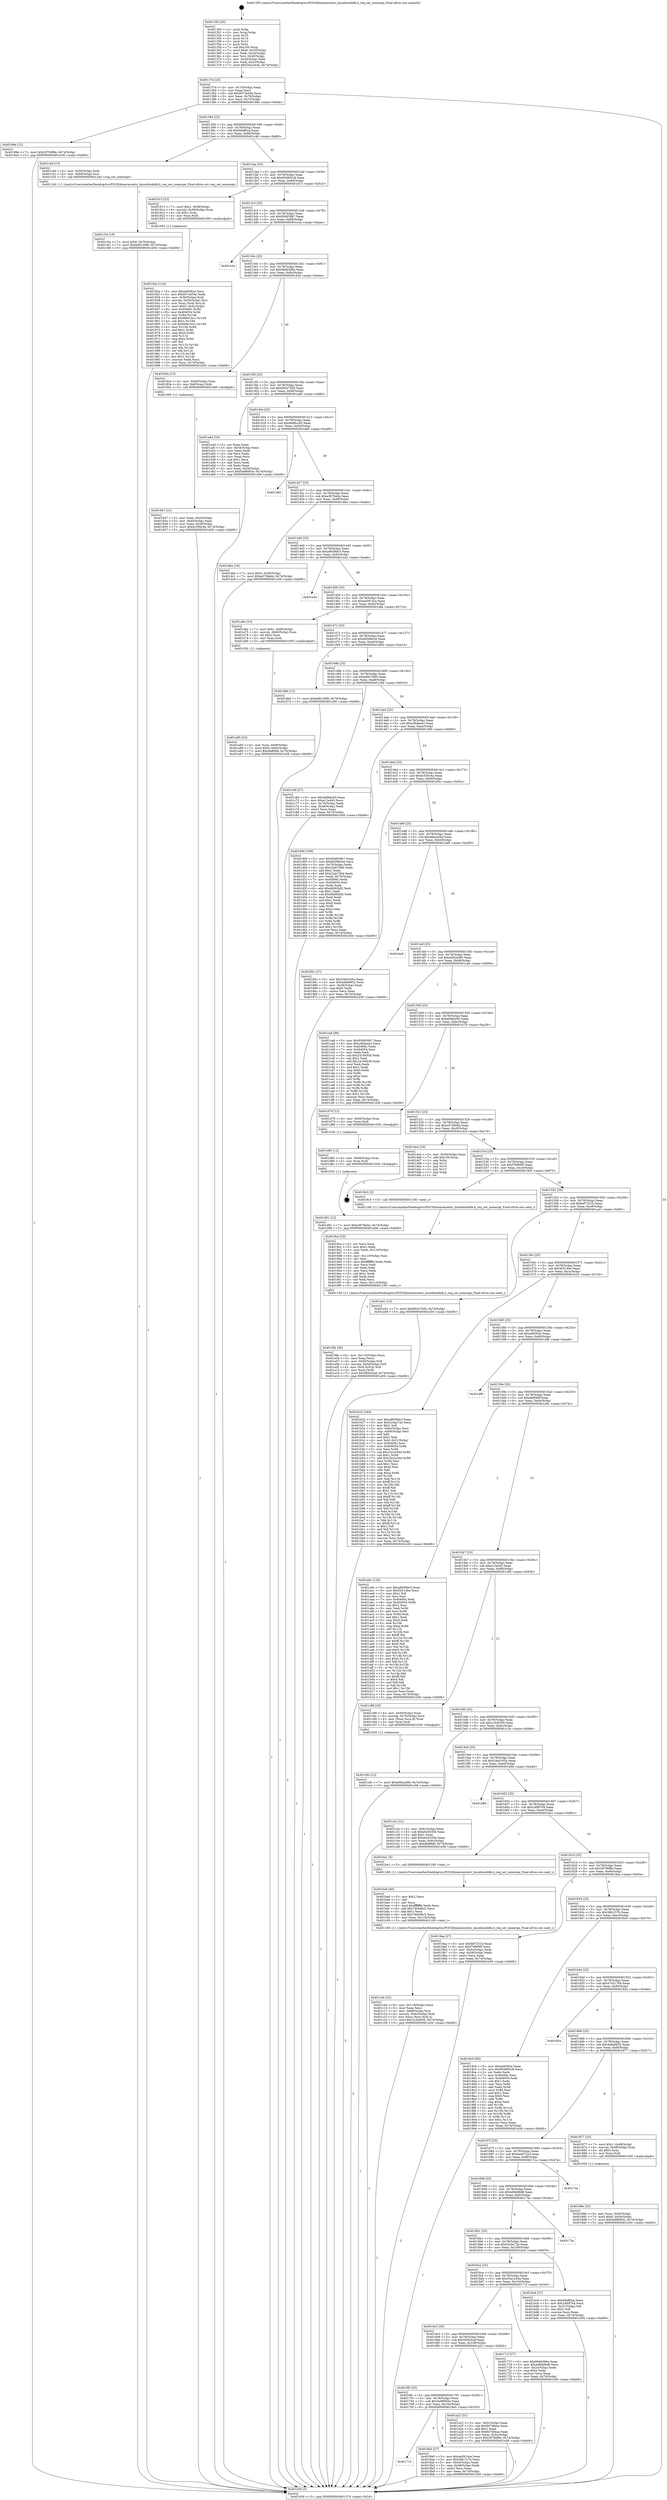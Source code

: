 digraph "0x401350" {
  label = "0x401350 (/mnt/c/Users/mathe/Desktop/tcc/POCII/binaries/extr_linuxblockblk.h_req_set_nomerge_Final-ollvm.out::main(0))"
  labelloc = "t"
  node[shape=record]

  Entry [label="",width=0.3,height=0.3,shape=circle,fillcolor=black,style=filled]
  "0x40137d" [label="{
     0x40137d [23]\l
     | [instrs]\l
     &nbsp;&nbsp;0x40137d \<+3\>: mov -0x74(%rbp),%eax\l
     &nbsp;&nbsp;0x401380 \<+2\>: mov %eax,%ecx\l
     &nbsp;&nbsp;0x401382 \<+6\>: sub $0x937cb5de,%ecx\l
     &nbsp;&nbsp;0x401388 \<+3\>: mov %eax,-0x78(%rbp)\l
     &nbsp;&nbsp;0x40138b \<+3\>: mov %ecx,-0x7c(%rbp)\l
     &nbsp;&nbsp;0x40138e \<+6\>: je 000000000040199e \<main+0x64e\>\l
  }"]
  "0x40199e" [label="{
     0x40199e [12]\l
     | [instrs]\l
     &nbsp;&nbsp;0x40199e \<+7\>: movl $0x29790f8e,-0x74(%rbp)\l
     &nbsp;&nbsp;0x4019a5 \<+5\>: jmp 0000000000401e56 \<main+0xb06\>\l
  }"]
  "0x401394" [label="{
     0x401394 [22]\l
     | [instrs]\l
     &nbsp;&nbsp;0x401394 \<+5\>: jmp 0000000000401399 \<main+0x49\>\l
     &nbsp;&nbsp;0x401399 \<+3\>: mov -0x78(%rbp),%eax\l
     &nbsp;&nbsp;0x40139c \<+5\>: sub $0x94bff3ca,%eax\l
     &nbsp;&nbsp;0x4013a1 \<+3\>: mov %eax,-0x80(%rbp)\l
     &nbsp;&nbsp;0x4013a4 \<+6\>: je 0000000000401c4d \<main+0x8fd\>\l
  }"]
  Exit [label="",width=0.3,height=0.3,shape=circle,fillcolor=black,style=filled,peripheries=2]
  "0x401c4d" [label="{
     0x401c4d [13]\l
     | [instrs]\l
     &nbsp;&nbsp;0x401c4d \<+4\>: mov -0x50(%rbp),%rdi\l
     &nbsp;&nbsp;0x401c51 \<+4\>: mov -0x68(%rbp),%rsi\l
     &nbsp;&nbsp;0x401c55 \<+5\>: call 0000000000401240 \<req_set_nomerge\>\l
     | [calls]\l
     &nbsp;&nbsp;0x401240 \{1\} (/mnt/c/Users/mathe/Desktop/tcc/POCII/binaries/extr_linuxblockblk.h_req_set_nomerge_Final-ollvm.out::req_set_nomerge)\l
  }"]
  "0x4013aa" [label="{
     0x4013aa [25]\l
     | [instrs]\l
     &nbsp;&nbsp;0x4013aa \<+5\>: jmp 00000000004013af \<main+0x5f\>\l
     &nbsp;&nbsp;0x4013af \<+3\>: mov -0x78(%rbp),%eax\l
     &nbsp;&nbsp;0x4013b2 \<+5\>: sub $0x954802c8,%eax\l
     &nbsp;&nbsp;0x4013b7 \<+6\>: mov %eax,-0x84(%rbp)\l
     &nbsp;&nbsp;0x4013bd \<+6\>: je 0000000000401913 \<main+0x5c3\>\l
  }"]
  "0x401d91" [label="{
     0x401d91 [12]\l
     | [instrs]\l
     &nbsp;&nbsp;0x401d91 \<+7\>: movl $0xa3678a0a,-0x74(%rbp)\l
     &nbsp;&nbsp;0x401d98 \<+5\>: jmp 0000000000401e56 \<main+0xb06\>\l
  }"]
  "0x401913" [label="{
     0x401913 [23]\l
     | [instrs]\l
     &nbsp;&nbsp;0x401913 \<+7\>: movl $0x1,-0x58(%rbp)\l
     &nbsp;&nbsp;0x40191a \<+4\>: movslq -0x58(%rbp),%rax\l
     &nbsp;&nbsp;0x40191e \<+4\>: shl $0x2,%rax\l
     &nbsp;&nbsp;0x401922 \<+3\>: mov %rax,%rdi\l
     &nbsp;&nbsp;0x401925 \<+5\>: call 0000000000401050 \<malloc@plt\>\l
     | [calls]\l
     &nbsp;&nbsp;0x401050 \{1\} (unknown)\l
  }"]
  "0x4013c3" [label="{
     0x4013c3 [25]\l
     | [instrs]\l
     &nbsp;&nbsp;0x4013c3 \<+5\>: jmp 00000000004013c8 \<main+0x78\>\l
     &nbsp;&nbsp;0x4013c8 \<+3\>: mov -0x78(%rbp),%eax\l
     &nbsp;&nbsp;0x4013cb \<+5\>: sub $0x95d939b7,%eax\l
     &nbsp;&nbsp;0x4013d0 \<+6\>: mov %eax,-0x88(%rbp)\l
     &nbsp;&nbsp;0x4013d6 \<+6\>: je 0000000000401e3a \<main+0xaea\>\l
  }"]
  "0x401d85" [label="{
     0x401d85 [12]\l
     | [instrs]\l
     &nbsp;&nbsp;0x401d85 \<+4\>: mov -0x68(%rbp),%rax\l
     &nbsp;&nbsp;0x401d89 \<+3\>: mov %rax,%rdi\l
     &nbsp;&nbsp;0x401d8c \<+5\>: call 0000000000401030 \<free@plt\>\l
     | [calls]\l
     &nbsp;&nbsp;0x401030 \{1\} (unknown)\l
  }"]
  "0x401e3a" [label="{
     0x401e3a\l
  }", style=dashed]
  "0x4013dc" [label="{
     0x4013dc [25]\l
     | [instrs]\l
     &nbsp;&nbsp;0x4013dc \<+5\>: jmp 00000000004013e1 \<main+0x91\>\l
     &nbsp;&nbsp;0x4013e1 \<+3\>: mov -0x78(%rbp),%eax\l
     &nbsp;&nbsp;0x4013e4 \<+5\>: sub $0x9846396e,%eax\l
     &nbsp;&nbsp;0x4013e9 \<+6\>: mov %eax,-0x8c(%rbp)\l
     &nbsp;&nbsp;0x4013ef \<+6\>: je 000000000040183a \<main+0x4ea\>\l
  }"]
  "0x401c9c" [label="{
     0x401c9c [12]\l
     | [instrs]\l
     &nbsp;&nbsp;0x401c9c \<+7\>: movl $0xe082a580,-0x74(%rbp)\l
     &nbsp;&nbsp;0x401ca3 \<+5\>: jmp 0000000000401e56 \<main+0xb06\>\l
  }"]
  "0x40183a" [label="{
     0x40183a [13]\l
     | [instrs]\l
     &nbsp;&nbsp;0x40183a \<+4\>: mov -0x40(%rbp),%rax\l
     &nbsp;&nbsp;0x40183e \<+4\>: mov 0x8(%rax),%rdi\l
     &nbsp;&nbsp;0x401842 \<+5\>: call 0000000000401060 \<atoi@plt\>\l
     | [calls]\l
     &nbsp;&nbsp;0x401060 \{1\} (unknown)\l
  }"]
  "0x4013f5" [label="{
     0x4013f5 [25]\l
     | [instrs]\l
     &nbsp;&nbsp;0x4013f5 \<+5\>: jmp 00000000004013fa \<main+0xaa\>\l
     &nbsp;&nbsp;0x4013fa \<+3\>: mov -0x78(%rbp),%eax\l
     &nbsp;&nbsp;0x4013fd \<+5\>: sub $0x992e75d5,%eax\l
     &nbsp;&nbsp;0x401402 \<+6\>: mov %eax,-0x90(%rbp)\l
     &nbsp;&nbsp;0x401408 \<+6\>: je 0000000000401a4d \<main+0x6fd\>\l
  }"]
  "0x401c5a" [label="{
     0x401c5a [19]\l
     | [instrs]\l
     &nbsp;&nbsp;0x401c5a \<+7\>: movl $0x0,-0x70(%rbp)\l
     &nbsp;&nbsp;0x401c61 \<+7\>: movl $0xbd9130f9,-0x74(%rbp)\l
     &nbsp;&nbsp;0x401c68 \<+5\>: jmp 0000000000401e56 \<main+0xb06\>\l
  }"]
  "0x401a4d" [label="{
     0x401a4d [33]\l
     | [instrs]\l
     &nbsp;&nbsp;0x401a4d \<+2\>: xor %eax,%eax\l
     &nbsp;&nbsp;0x401a4f \<+3\>: mov -0x54(%rbp),%ecx\l
     &nbsp;&nbsp;0x401a52 \<+2\>: mov %eax,%edx\l
     &nbsp;&nbsp;0x401a54 \<+2\>: sub %ecx,%edx\l
     &nbsp;&nbsp;0x401a56 \<+2\>: mov %eax,%ecx\l
     &nbsp;&nbsp;0x401a58 \<+3\>: sub $0x1,%ecx\l
     &nbsp;&nbsp;0x401a5b \<+2\>: add %ecx,%edx\l
     &nbsp;&nbsp;0x401a5d \<+2\>: sub %edx,%eax\l
     &nbsp;&nbsp;0x401a5f \<+3\>: mov %eax,-0x54(%rbp)\l
     &nbsp;&nbsp;0x401a62 \<+7\>: movl $0x5a98083e,-0x74(%rbp)\l
     &nbsp;&nbsp;0x401a69 \<+5\>: jmp 0000000000401e56 \<main+0xb06\>\l
  }"]
  "0x40140e" [label="{
     0x40140e [25]\l
     | [instrs]\l
     &nbsp;&nbsp;0x40140e \<+5\>: jmp 0000000000401413 \<main+0xc3\>\l
     &nbsp;&nbsp;0x401413 \<+3\>: mov -0x78(%rbp),%eax\l
     &nbsp;&nbsp;0x401416 \<+5\>: sub $0x9e96ccd3,%eax\l
     &nbsp;&nbsp;0x40141b \<+6\>: mov %eax,-0x94(%rbp)\l
     &nbsp;&nbsp;0x401421 \<+6\>: je 0000000000401de0 \<main+0xa90\>\l
  }"]
  "0x401c0e" [label="{
     0x401c0e [32]\l
     | [instrs]\l
     &nbsp;&nbsp;0x401c0e \<+6\>: mov -0x118(%rbp),%ecx\l
     &nbsp;&nbsp;0x401c14 \<+3\>: imul %eax,%ecx\l
     &nbsp;&nbsp;0x401c17 \<+4\>: mov -0x68(%rbp),%rsi\l
     &nbsp;&nbsp;0x401c1b \<+4\>: movslq -0x6c(%rbp),%rdi\l
     &nbsp;&nbsp;0x401c1f \<+3\>: mov %ecx,(%rsi,%rdi,4)\l
     &nbsp;&nbsp;0x401c22 \<+7\>: movl $0x1c3cb550,-0x74(%rbp)\l
     &nbsp;&nbsp;0x401c29 \<+5\>: jmp 0000000000401e56 \<main+0xb06\>\l
  }"]
  "0x401de0" [label="{
     0x401de0\l
  }", style=dashed]
  "0x401427" [label="{
     0x401427 [25]\l
     | [instrs]\l
     &nbsp;&nbsp;0x401427 \<+5\>: jmp 000000000040142c \<main+0xdc\>\l
     &nbsp;&nbsp;0x40142c \<+3\>: mov -0x78(%rbp),%eax\l
     &nbsp;&nbsp;0x40142f \<+5\>: sub $0xa3678a0a,%eax\l
     &nbsp;&nbsp;0x401434 \<+6\>: mov %eax,-0x98(%rbp)\l
     &nbsp;&nbsp;0x40143a \<+6\>: je 0000000000401dba \<main+0xa6a\>\l
  }"]
  "0x401be6" [label="{
     0x401be6 [40]\l
     | [instrs]\l
     &nbsp;&nbsp;0x401be6 \<+5\>: mov $0x2,%ecx\l
     &nbsp;&nbsp;0x401beb \<+1\>: cltd\l
     &nbsp;&nbsp;0x401bec \<+2\>: idiv %ecx\l
     &nbsp;&nbsp;0x401bee \<+6\>: imul $0xfffffffe,%edx,%ecx\l
     &nbsp;&nbsp;0x401bf4 \<+6\>: add $0x74b046c5,%ecx\l
     &nbsp;&nbsp;0x401bfa \<+3\>: add $0x1,%ecx\l
     &nbsp;&nbsp;0x401bfd \<+6\>: sub $0x74b046c5,%ecx\l
     &nbsp;&nbsp;0x401c03 \<+6\>: mov %ecx,-0x118(%rbp)\l
     &nbsp;&nbsp;0x401c09 \<+5\>: call 0000000000401160 \<next_i\>\l
     | [calls]\l
     &nbsp;&nbsp;0x401160 \{1\} (/mnt/c/Users/mathe/Desktop/tcc/POCII/binaries/extr_linuxblockblk.h_req_set_nomerge_Final-ollvm.out::next_i)\l
  }"]
  "0x401dba" [label="{
     0x401dba [19]\l
     | [instrs]\l
     &nbsp;&nbsp;0x401dba \<+7\>: movl $0x0,-0x30(%rbp)\l
     &nbsp;&nbsp;0x401dc1 \<+7\>: movl $0xed728ebb,-0x74(%rbp)\l
     &nbsp;&nbsp;0x401dc8 \<+5\>: jmp 0000000000401e56 \<main+0xb06\>\l
  }"]
  "0x401440" [label="{
     0x401440 [25]\l
     | [instrs]\l
     &nbsp;&nbsp;0x401440 \<+5\>: jmp 0000000000401445 \<main+0xf5\>\l
     &nbsp;&nbsp;0x401445 \<+3\>: mov -0x78(%rbp),%eax\l
     &nbsp;&nbsp;0x401448 \<+5\>: sub $0xa9838dc3,%eax\l
     &nbsp;&nbsp;0x40144d \<+6\>: mov %eax,-0x9c(%rbp)\l
     &nbsp;&nbsp;0x401453 \<+6\>: je 0000000000401e2e \<main+0xade\>\l
  }"]
  "0x401a85" [label="{
     0x401a85 [23]\l
     | [instrs]\l
     &nbsp;&nbsp;0x401a85 \<+4\>: mov %rax,-0x68(%rbp)\l
     &nbsp;&nbsp;0x401a89 \<+7\>: movl $0x0,-0x6c(%rbp)\l
     &nbsp;&nbsp;0x401a90 \<+7\>: movl $0xdb8f46f,-0x74(%rbp)\l
     &nbsp;&nbsp;0x401a97 \<+5\>: jmp 0000000000401e56 \<main+0xb06\>\l
  }"]
  "0x401e2e" [label="{
     0x401e2e\l
  }", style=dashed]
  "0x401459" [label="{
     0x401459 [25]\l
     | [instrs]\l
     &nbsp;&nbsp;0x401459 \<+5\>: jmp 000000000040145e \<main+0x10e\>\l
     &nbsp;&nbsp;0x40145e \<+3\>: mov -0x78(%rbp),%eax\l
     &nbsp;&nbsp;0x401461 \<+5\>: sub $0xae5914ce,%eax\l
     &nbsp;&nbsp;0x401466 \<+6\>: mov %eax,-0xa0(%rbp)\l
     &nbsp;&nbsp;0x40146c \<+6\>: je 0000000000401a6e \<main+0x71e\>\l
  }"]
  "0x4019fe" [label="{
     0x4019fe [36]\l
     | [instrs]\l
     &nbsp;&nbsp;0x4019fe \<+6\>: mov -0x114(%rbp),%ecx\l
     &nbsp;&nbsp;0x401a04 \<+3\>: imul %eax,%ecx\l
     &nbsp;&nbsp;0x401a07 \<+4\>: mov -0x50(%rbp),%r8\l
     &nbsp;&nbsp;0x401a0b \<+4\>: movslq -0x54(%rbp),%r9\l
     &nbsp;&nbsp;0x401a0f \<+4\>: mov (%r8,%r9,8),%r8\l
     &nbsp;&nbsp;0x401a13 \<+3\>: mov %ecx,(%r8)\l
     &nbsp;&nbsp;0x401a16 \<+7\>: movl $0x595b3caf,-0x74(%rbp)\l
     &nbsp;&nbsp;0x401a1d \<+5\>: jmp 0000000000401e56 \<main+0xb06\>\l
  }"]
  "0x401a6e" [label="{
     0x401a6e [23]\l
     | [instrs]\l
     &nbsp;&nbsp;0x401a6e \<+7\>: movl $0x1,-0x60(%rbp)\l
     &nbsp;&nbsp;0x401a75 \<+4\>: movslq -0x60(%rbp),%rax\l
     &nbsp;&nbsp;0x401a79 \<+4\>: shl $0x2,%rax\l
     &nbsp;&nbsp;0x401a7d \<+3\>: mov %rax,%rdi\l
     &nbsp;&nbsp;0x401a80 \<+5\>: call 0000000000401050 \<malloc@plt\>\l
     | [calls]\l
     &nbsp;&nbsp;0x401050 \{1\} (unknown)\l
  }"]
  "0x401472" [label="{
     0x401472 [25]\l
     | [instrs]\l
     &nbsp;&nbsp;0x401472 \<+5\>: jmp 0000000000401477 \<main+0x127\>\l
     &nbsp;&nbsp;0x401477 \<+3\>: mov -0x78(%rbp),%eax\l
     &nbsp;&nbsp;0x40147a \<+5\>: sub $0xb9396e3d,%eax\l
     &nbsp;&nbsp;0x40147f \<+6\>: mov %eax,-0xa4(%rbp)\l
     &nbsp;&nbsp;0x401485 \<+6\>: je 0000000000401d6d \<main+0xa1d\>\l
  }"]
  "0x4019ca" [label="{
     0x4019ca [52]\l
     | [instrs]\l
     &nbsp;&nbsp;0x4019ca \<+2\>: xor %ecx,%ecx\l
     &nbsp;&nbsp;0x4019cc \<+5\>: mov $0x2,%edx\l
     &nbsp;&nbsp;0x4019d1 \<+6\>: mov %edx,-0x110(%rbp)\l
     &nbsp;&nbsp;0x4019d7 \<+1\>: cltd\l
     &nbsp;&nbsp;0x4019d8 \<+6\>: mov -0x110(%rbp),%esi\l
     &nbsp;&nbsp;0x4019de \<+2\>: idiv %esi\l
     &nbsp;&nbsp;0x4019e0 \<+6\>: imul $0xfffffffe,%edx,%edx\l
     &nbsp;&nbsp;0x4019e6 \<+2\>: mov %ecx,%edi\l
     &nbsp;&nbsp;0x4019e8 \<+2\>: sub %edx,%edi\l
     &nbsp;&nbsp;0x4019ea \<+2\>: mov %ecx,%edx\l
     &nbsp;&nbsp;0x4019ec \<+3\>: sub $0x1,%edx\l
     &nbsp;&nbsp;0x4019ef \<+2\>: add %edx,%edi\l
     &nbsp;&nbsp;0x4019f1 \<+2\>: sub %edi,%ecx\l
     &nbsp;&nbsp;0x4019f3 \<+6\>: mov %ecx,-0x114(%rbp)\l
     &nbsp;&nbsp;0x4019f9 \<+5\>: call 0000000000401160 \<next_i\>\l
     | [calls]\l
     &nbsp;&nbsp;0x401160 \{1\} (/mnt/c/Users/mathe/Desktop/tcc/POCII/binaries/extr_linuxblockblk.h_req_set_nomerge_Final-ollvm.out::next_i)\l
  }"]
  "0x401d6d" [label="{
     0x401d6d [12]\l
     | [instrs]\l
     &nbsp;&nbsp;0x401d6d \<+7\>: movl $0xbd9130f9,-0x74(%rbp)\l
     &nbsp;&nbsp;0x401d74 \<+5\>: jmp 0000000000401e56 \<main+0xb06\>\l
  }"]
  "0x40148b" [label="{
     0x40148b [25]\l
     | [instrs]\l
     &nbsp;&nbsp;0x40148b \<+5\>: jmp 0000000000401490 \<main+0x140\>\l
     &nbsp;&nbsp;0x401490 \<+3\>: mov -0x78(%rbp),%eax\l
     &nbsp;&nbsp;0x401493 \<+5\>: sub $0xbd9130f9,%eax\l
     &nbsp;&nbsp;0x401498 \<+6\>: mov %eax,-0xa8(%rbp)\l
     &nbsp;&nbsp;0x40149e \<+6\>: je 0000000000401c6d \<main+0x91d\>\l
  }"]
  "0x40192a" [label="{
     0x40192a [116]\l
     | [instrs]\l
     &nbsp;&nbsp;0x40192a \<+5\>: mov $0xa49362e,%ecx\l
     &nbsp;&nbsp;0x40192f \<+5\>: mov $0x937cb5de,%edx\l
     &nbsp;&nbsp;0x401934 \<+4\>: mov -0x50(%rbp),%rdi\l
     &nbsp;&nbsp;0x401938 \<+4\>: movslq -0x54(%rbp),%rsi\l
     &nbsp;&nbsp;0x40193c \<+4\>: mov %rax,(%rdi,%rsi,8)\l
     &nbsp;&nbsp;0x401940 \<+7\>: movl $0x0,-0x5c(%rbp)\l
     &nbsp;&nbsp;0x401947 \<+8\>: mov 0x40406c,%r8d\l
     &nbsp;&nbsp;0x40194f \<+8\>: mov 0x404054,%r9d\l
     &nbsp;&nbsp;0x401957 \<+3\>: mov %r8d,%r10d\l
     &nbsp;&nbsp;0x40195a \<+7\>: add $0xf48e1bc1,%r10d\l
     &nbsp;&nbsp;0x401961 \<+4\>: sub $0x1,%r10d\l
     &nbsp;&nbsp;0x401965 \<+7\>: sub $0xf48e1bc1,%r10d\l
     &nbsp;&nbsp;0x40196c \<+4\>: imul %r10d,%r8d\l
     &nbsp;&nbsp;0x401970 \<+4\>: and $0x1,%r8d\l
     &nbsp;&nbsp;0x401974 \<+4\>: cmp $0x0,%r8d\l
     &nbsp;&nbsp;0x401978 \<+4\>: sete %r11b\l
     &nbsp;&nbsp;0x40197c \<+4\>: cmp $0xa,%r9d\l
     &nbsp;&nbsp;0x401980 \<+3\>: setl %bl\l
     &nbsp;&nbsp;0x401983 \<+3\>: mov %r11b,%r14b\l
     &nbsp;&nbsp;0x401986 \<+3\>: and %bl,%r14b\l
     &nbsp;&nbsp;0x401989 \<+3\>: xor %bl,%r11b\l
     &nbsp;&nbsp;0x40198c \<+3\>: or %r11b,%r14b\l
     &nbsp;&nbsp;0x40198f \<+4\>: test $0x1,%r14b\l
     &nbsp;&nbsp;0x401993 \<+3\>: cmovne %edx,%ecx\l
     &nbsp;&nbsp;0x401996 \<+3\>: mov %ecx,-0x74(%rbp)\l
     &nbsp;&nbsp;0x401999 \<+5\>: jmp 0000000000401e56 \<main+0xb06\>\l
  }"]
  "0x401c6d" [label="{
     0x401c6d [27]\l
     | [instrs]\l
     &nbsp;&nbsp;0x401c6d \<+5\>: mov $0xeb9bdc65,%eax\l
     &nbsp;&nbsp;0x401c72 \<+5\>: mov $0xe12e445,%ecx\l
     &nbsp;&nbsp;0x401c77 \<+3\>: mov -0x70(%rbp),%edx\l
     &nbsp;&nbsp;0x401c7a \<+3\>: cmp -0x48(%rbp),%edx\l
     &nbsp;&nbsp;0x401c7d \<+3\>: cmovl %ecx,%eax\l
     &nbsp;&nbsp;0x401c80 \<+3\>: mov %eax,-0x74(%rbp)\l
     &nbsp;&nbsp;0x401c83 \<+5\>: jmp 0000000000401e56 \<main+0xb06\>\l
  }"]
  "0x4014a4" [label="{
     0x4014a4 [25]\l
     | [instrs]\l
     &nbsp;&nbsp;0x4014a4 \<+5\>: jmp 00000000004014a9 \<main+0x159\>\l
     &nbsp;&nbsp;0x4014a9 \<+3\>: mov -0x78(%rbp),%eax\l
     &nbsp;&nbsp;0x4014ac \<+5\>: sub $0xcd6daea3,%eax\l
     &nbsp;&nbsp;0x4014b1 \<+6\>: mov %eax,-0xac(%rbp)\l
     &nbsp;&nbsp;0x4014b7 \<+6\>: je 0000000000401d00 \<main+0x9b0\>\l
  }"]
  "0x401715" [label="{
     0x401715\l
  }", style=dashed]
  "0x401d00" [label="{
     0x401d00 [109]\l
     | [instrs]\l
     &nbsp;&nbsp;0x401d00 \<+5\>: mov $0x95d939b7,%eax\l
     &nbsp;&nbsp;0x401d05 \<+5\>: mov $0xb9396e3d,%ecx\l
     &nbsp;&nbsp;0x401d0a \<+3\>: mov -0x70(%rbp),%edx\l
     &nbsp;&nbsp;0x401d0d \<+6\>: sub $0x22ab75bd,%edx\l
     &nbsp;&nbsp;0x401d13 \<+3\>: add $0x1,%edx\l
     &nbsp;&nbsp;0x401d16 \<+6\>: add $0x22ab75bd,%edx\l
     &nbsp;&nbsp;0x401d1c \<+3\>: mov %edx,-0x70(%rbp)\l
     &nbsp;&nbsp;0x401d1f \<+7\>: mov 0x40406c,%edx\l
     &nbsp;&nbsp;0x401d26 \<+7\>: mov 0x404054,%esi\l
     &nbsp;&nbsp;0x401d2d \<+2\>: mov %edx,%edi\l
     &nbsp;&nbsp;0x401d2f \<+6\>: add $0xddd92bf2,%edi\l
     &nbsp;&nbsp;0x401d35 \<+3\>: sub $0x1,%edi\l
     &nbsp;&nbsp;0x401d38 \<+6\>: sub $0xddd92bf2,%edi\l
     &nbsp;&nbsp;0x401d3e \<+3\>: imul %edi,%edx\l
     &nbsp;&nbsp;0x401d41 \<+3\>: and $0x1,%edx\l
     &nbsp;&nbsp;0x401d44 \<+3\>: cmp $0x0,%edx\l
     &nbsp;&nbsp;0x401d47 \<+4\>: sete %r8b\l
     &nbsp;&nbsp;0x401d4b \<+3\>: cmp $0xa,%esi\l
     &nbsp;&nbsp;0x401d4e \<+4\>: setl %r9b\l
     &nbsp;&nbsp;0x401d52 \<+3\>: mov %r8b,%r10b\l
     &nbsp;&nbsp;0x401d55 \<+3\>: and %r9b,%r10b\l
     &nbsp;&nbsp;0x401d58 \<+3\>: xor %r9b,%r8b\l
     &nbsp;&nbsp;0x401d5b \<+3\>: or %r8b,%r10b\l
     &nbsp;&nbsp;0x401d5e \<+4\>: test $0x1,%r10b\l
     &nbsp;&nbsp;0x401d62 \<+3\>: cmovne %ecx,%eax\l
     &nbsp;&nbsp;0x401d65 \<+3\>: mov %eax,-0x74(%rbp)\l
     &nbsp;&nbsp;0x401d68 \<+5\>: jmp 0000000000401e56 \<main+0xb06\>\l
  }"]
  "0x4014bd" [label="{
     0x4014bd [25]\l
     | [instrs]\l
     &nbsp;&nbsp;0x4014bd \<+5\>: jmp 00000000004014c2 \<main+0x172\>\l
     &nbsp;&nbsp;0x4014c2 \<+3\>: mov -0x78(%rbp),%eax\l
     &nbsp;&nbsp;0x4014c5 \<+5\>: sub $0xdc556c4a,%eax\l
     &nbsp;&nbsp;0x4014ca \<+6\>: mov %eax,-0xb0(%rbp)\l
     &nbsp;&nbsp;0x4014d0 \<+6\>: je 000000000040185c \<main+0x50c\>\l
  }"]
  "0x4018a5" [label="{
     0x4018a5 [27]\l
     | [instrs]\l
     &nbsp;&nbsp;0x4018a5 \<+5\>: mov $0xae5914ce,%eax\l
     &nbsp;&nbsp;0x4018aa \<+5\>: mov $0x38fc157b,%ecx\l
     &nbsp;&nbsp;0x4018af \<+3\>: mov -0x54(%rbp),%edx\l
     &nbsp;&nbsp;0x4018b2 \<+3\>: cmp -0x48(%rbp),%edx\l
     &nbsp;&nbsp;0x4018b5 \<+3\>: cmovl %ecx,%eax\l
     &nbsp;&nbsp;0x4018b8 \<+3\>: mov %eax,-0x74(%rbp)\l
     &nbsp;&nbsp;0x4018bb \<+5\>: jmp 0000000000401e56 \<main+0xb06\>\l
  }"]
  "0x40185c" [label="{
     0x40185c [27]\l
     | [instrs]\l
     &nbsp;&nbsp;0x40185c \<+5\>: mov $0x24e0165a,%eax\l
     &nbsp;&nbsp;0x401861 \<+5\>: mov $0x4a6b6832,%ecx\l
     &nbsp;&nbsp;0x401866 \<+3\>: mov -0x28(%rbp),%edx\l
     &nbsp;&nbsp;0x401869 \<+3\>: cmp $0x0,%edx\l
     &nbsp;&nbsp;0x40186c \<+3\>: cmove %ecx,%eax\l
     &nbsp;&nbsp;0x40186f \<+3\>: mov %eax,-0x74(%rbp)\l
     &nbsp;&nbsp;0x401872 \<+5\>: jmp 0000000000401e56 \<main+0xb06\>\l
  }"]
  "0x4014d6" [label="{
     0x4014d6 [25]\l
     | [instrs]\l
     &nbsp;&nbsp;0x4014d6 \<+5\>: jmp 00000000004014db \<main+0x18b\>\l
     &nbsp;&nbsp;0x4014db \<+3\>: mov -0x78(%rbp),%eax\l
     &nbsp;&nbsp;0x4014de \<+5\>: sub $0xddeca54a,%eax\l
     &nbsp;&nbsp;0x4014e3 \<+6\>: mov %eax,-0xb4(%rbp)\l
     &nbsp;&nbsp;0x4014e9 \<+6\>: je 0000000000401da9 \<main+0xa59\>\l
  }"]
  "0x4016fc" [label="{
     0x4016fc [25]\l
     | [instrs]\l
     &nbsp;&nbsp;0x4016fc \<+5\>: jmp 0000000000401701 \<main+0x3b1\>\l
     &nbsp;&nbsp;0x401701 \<+3\>: mov -0x78(%rbp),%eax\l
     &nbsp;&nbsp;0x401704 \<+5\>: sub $0x5a98083e,%eax\l
     &nbsp;&nbsp;0x401709 \<+6\>: mov %eax,-0x10c(%rbp)\l
     &nbsp;&nbsp;0x40170f \<+6\>: je 00000000004018a5 \<main+0x555\>\l
  }"]
  "0x401da9" [label="{
     0x401da9\l
  }", style=dashed]
  "0x4014ef" [label="{
     0x4014ef [25]\l
     | [instrs]\l
     &nbsp;&nbsp;0x4014ef \<+5\>: jmp 00000000004014f4 \<main+0x1a4\>\l
     &nbsp;&nbsp;0x4014f4 \<+3\>: mov -0x78(%rbp),%eax\l
     &nbsp;&nbsp;0x4014f7 \<+5\>: sub $0xe082a580,%eax\l
     &nbsp;&nbsp;0x4014fc \<+6\>: mov %eax,-0xb8(%rbp)\l
     &nbsp;&nbsp;0x401502 \<+6\>: je 0000000000401ca8 \<main+0x958\>\l
  }"]
  "0x401a22" [label="{
     0x401a22 [31]\l
     | [instrs]\l
     &nbsp;&nbsp;0x401a22 \<+3\>: mov -0x5c(%rbp),%eax\l
     &nbsp;&nbsp;0x401a25 \<+5\>: sub $0x847dfeaa,%eax\l
     &nbsp;&nbsp;0x401a2a \<+3\>: add $0x1,%eax\l
     &nbsp;&nbsp;0x401a2d \<+5\>: add $0x847dfeaa,%eax\l
     &nbsp;&nbsp;0x401a32 \<+3\>: mov %eax,-0x5c(%rbp)\l
     &nbsp;&nbsp;0x401a35 \<+7\>: movl $0x29790f8e,-0x74(%rbp)\l
     &nbsp;&nbsp;0x401a3c \<+5\>: jmp 0000000000401e56 \<main+0xb06\>\l
  }"]
  "0x401ca8" [label="{
     0x401ca8 [88]\l
     | [instrs]\l
     &nbsp;&nbsp;0x401ca8 \<+5\>: mov $0x95d939b7,%eax\l
     &nbsp;&nbsp;0x401cad \<+5\>: mov $0xcd6daea3,%ecx\l
     &nbsp;&nbsp;0x401cb2 \<+7\>: mov 0x40406c,%edx\l
     &nbsp;&nbsp;0x401cb9 \<+7\>: mov 0x404054,%esi\l
     &nbsp;&nbsp;0x401cc0 \<+2\>: mov %edx,%edi\l
     &nbsp;&nbsp;0x401cc2 \<+6\>: sub $0x24184530,%edi\l
     &nbsp;&nbsp;0x401cc8 \<+3\>: sub $0x1,%edi\l
     &nbsp;&nbsp;0x401ccb \<+6\>: add $0x24184530,%edi\l
     &nbsp;&nbsp;0x401cd1 \<+3\>: imul %edi,%edx\l
     &nbsp;&nbsp;0x401cd4 \<+3\>: and $0x1,%edx\l
     &nbsp;&nbsp;0x401cd7 \<+3\>: cmp $0x0,%edx\l
     &nbsp;&nbsp;0x401cda \<+4\>: sete %r8b\l
     &nbsp;&nbsp;0x401cde \<+3\>: cmp $0xa,%esi\l
     &nbsp;&nbsp;0x401ce1 \<+4\>: setl %r9b\l
     &nbsp;&nbsp;0x401ce5 \<+3\>: mov %r8b,%r10b\l
     &nbsp;&nbsp;0x401ce8 \<+3\>: and %r9b,%r10b\l
     &nbsp;&nbsp;0x401ceb \<+3\>: xor %r9b,%r8b\l
     &nbsp;&nbsp;0x401cee \<+3\>: or %r8b,%r10b\l
     &nbsp;&nbsp;0x401cf1 \<+4\>: test $0x1,%r10b\l
     &nbsp;&nbsp;0x401cf5 \<+3\>: cmovne %ecx,%eax\l
     &nbsp;&nbsp;0x401cf8 \<+3\>: mov %eax,-0x74(%rbp)\l
     &nbsp;&nbsp;0x401cfb \<+5\>: jmp 0000000000401e56 \<main+0xb06\>\l
  }"]
  "0x401508" [label="{
     0x401508 [25]\l
     | [instrs]\l
     &nbsp;&nbsp;0x401508 \<+5\>: jmp 000000000040150d \<main+0x1bd\>\l
     &nbsp;&nbsp;0x40150d \<+3\>: mov -0x78(%rbp),%eax\l
     &nbsp;&nbsp;0x401510 \<+5\>: sub $0xeb9bdc65,%eax\l
     &nbsp;&nbsp;0x401515 \<+6\>: mov %eax,-0xbc(%rbp)\l
     &nbsp;&nbsp;0x40151b \<+6\>: je 0000000000401d79 \<main+0xa29\>\l
  }"]
  "0x40188e" [label="{
     0x40188e [23]\l
     | [instrs]\l
     &nbsp;&nbsp;0x40188e \<+4\>: mov %rax,-0x50(%rbp)\l
     &nbsp;&nbsp;0x401892 \<+7\>: movl $0x0,-0x54(%rbp)\l
     &nbsp;&nbsp;0x401899 \<+7\>: movl $0x5a98083e,-0x74(%rbp)\l
     &nbsp;&nbsp;0x4018a0 \<+5\>: jmp 0000000000401e56 \<main+0xb06\>\l
  }"]
  "0x401d79" [label="{
     0x401d79 [12]\l
     | [instrs]\l
     &nbsp;&nbsp;0x401d79 \<+4\>: mov -0x50(%rbp),%rax\l
     &nbsp;&nbsp;0x401d7d \<+3\>: mov %rax,%rdi\l
     &nbsp;&nbsp;0x401d80 \<+5\>: call 0000000000401030 \<free@plt\>\l
     | [calls]\l
     &nbsp;&nbsp;0x401030 \{1\} (unknown)\l
  }"]
  "0x401521" [label="{
     0x401521 [25]\l
     | [instrs]\l
     &nbsp;&nbsp;0x401521 \<+5\>: jmp 0000000000401526 \<main+0x1d6\>\l
     &nbsp;&nbsp;0x401526 \<+3\>: mov -0x78(%rbp),%eax\l
     &nbsp;&nbsp;0x401529 \<+5\>: sub $0xed728ebb,%eax\l
     &nbsp;&nbsp;0x40152e \<+6\>: mov %eax,-0xc0(%rbp)\l
     &nbsp;&nbsp;0x401534 \<+6\>: je 0000000000401dcd \<main+0xa7d\>\l
  }"]
  "0x401847" [label="{
     0x401847 [21]\l
     | [instrs]\l
     &nbsp;&nbsp;0x401847 \<+3\>: mov %eax,-0x44(%rbp)\l
     &nbsp;&nbsp;0x40184a \<+3\>: mov -0x44(%rbp),%eax\l
     &nbsp;&nbsp;0x40184d \<+3\>: mov %eax,-0x28(%rbp)\l
     &nbsp;&nbsp;0x401850 \<+7\>: movl $0xdc556c4a,-0x74(%rbp)\l
     &nbsp;&nbsp;0x401857 \<+5\>: jmp 0000000000401e56 \<main+0xb06\>\l
  }"]
  "0x401dcd" [label="{
     0x401dcd [19]\l
     | [instrs]\l
     &nbsp;&nbsp;0x401dcd \<+3\>: mov -0x30(%rbp),%eax\l
     &nbsp;&nbsp;0x401dd0 \<+7\>: add $0x100,%rsp\l
     &nbsp;&nbsp;0x401dd7 \<+1\>: pop %rbx\l
     &nbsp;&nbsp;0x401dd8 \<+2\>: pop %r12\l
     &nbsp;&nbsp;0x401dda \<+2\>: pop %r14\l
     &nbsp;&nbsp;0x401ddc \<+2\>: pop %r15\l
     &nbsp;&nbsp;0x401dde \<+1\>: pop %rbp\l
     &nbsp;&nbsp;0x401ddf \<+1\>: ret\l
  }"]
  "0x40153a" [label="{
     0x40153a [25]\l
     | [instrs]\l
     &nbsp;&nbsp;0x40153a \<+5\>: jmp 000000000040153f \<main+0x1ef\>\l
     &nbsp;&nbsp;0x40153f \<+3\>: mov -0x78(%rbp),%eax\l
     &nbsp;&nbsp;0x401542 \<+5\>: sub $0xf76f90f0,%eax\l
     &nbsp;&nbsp;0x401547 \<+6\>: mov %eax,-0xc4(%rbp)\l
     &nbsp;&nbsp;0x40154d \<+6\>: je 00000000004019c5 \<main+0x675\>\l
  }"]
  "0x401350" [label="{
     0x401350 [45]\l
     | [instrs]\l
     &nbsp;&nbsp;0x401350 \<+1\>: push %rbp\l
     &nbsp;&nbsp;0x401351 \<+3\>: mov %rsp,%rbp\l
     &nbsp;&nbsp;0x401354 \<+2\>: push %r15\l
     &nbsp;&nbsp;0x401356 \<+2\>: push %r14\l
     &nbsp;&nbsp;0x401358 \<+2\>: push %r12\l
     &nbsp;&nbsp;0x40135a \<+1\>: push %rbx\l
     &nbsp;&nbsp;0x40135b \<+7\>: sub $0x100,%rsp\l
     &nbsp;&nbsp;0x401362 \<+7\>: movl $0x0,-0x30(%rbp)\l
     &nbsp;&nbsp;0x401369 \<+3\>: mov %edi,-0x34(%rbp)\l
     &nbsp;&nbsp;0x40136c \<+4\>: mov %rsi,-0x40(%rbp)\l
     &nbsp;&nbsp;0x401370 \<+3\>: mov -0x34(%rbp),%edi\l
     &nbsp;&nbsp;0x401373 \<+3\>: mov %edi,-0x2c(%rbp)\l
     &nbsp;&nbsp;0x401376 \<+7\>: movl $0x55a1e44a,-0x74(%rbp)\l
  }"]
  "0x4019c5" [label="{
     0x4019c5 [5]\l
     | [instrs]\l
     &nbsp;&nbsp;0x4019c5 \<+5\>: call 0000000000401160 \<next_i\>\l
     | [calls]\l
     &nbsp;&nbsp;0x401160 \{1\} (/mnt/c/Users/mathe/Desktop/tcc/POCII/binaries/extr_linuxblockblk.h_req_set_nomerge_Final-ollvm.out::next_i)\l
  }"]
  "0x401553" [label="{
     0x401553 [25]\l
     | [instrs]\l
     &nbsp;&nbsp;0x401553 \<+5\>: jmp 0000000000401558 \<main+0x208\>\l
     &nbsp;&nbsp;0x401558 \<+3\>: mov -0x78(%rbp),%eax\l
     &nbsp;&nbsp;0x40155b \<+5\>: sub $0xfef7251b,%eax\l
     &nbsp;&nbsp;0x401560 \<+6\>: mov %eax,-0xc8(%rbp)\l
     &nbsp;&nbsp;0x401566 \<+6\>: je 0000000000401a41 \<main+0x6f1\>\l
  }"]
  "0x401e56" [label="{
     0x401e56 [5]\l
     | [instrs]\l
     &nbsp;&nbsp;0x401e56 \<+5\>: jmp 000000000040137d \<main+0x2d\>\l
  }"]
  "0x401a41" [label="{
     0x401a41 [12]\l
     | [instrs]\l
     &nbsp;&nbsp;0x401a41 \<+7\>: movl $0x992e75d5,-0x74(%rbp)\l
     &nbsp;&nbsp;0x401a48 \<+5\>: jmp 0000000000401e56 \<main+0xb06\>\l
  }"]
  "0x40156c" [label="{
     0x40156c [25]\l
     | [instrs]\l
     &nbsp;&nbsp;0x40156c \<+5\>: jmp 0000000000401571 \<main+0x221\>\l
     &nbsp;&nbsp;0x401571 \<+3\>: mov -0x78(%rbp),%eax\l
     &nbsp;&nbsp;0x401574 \<+5\>: sub $0x3b514be,%eax\l
     &nbsp;&nbsp;0x401579 \<+6\>: mov %eax,-0xcc(%rbp)\l
     &nbsp;&nbsp;0x40157f \<+6\>: je 0000000000401b22 \<main+0x7d2\>\l
  }"]
  "0x4016e3" [label="{
     0x4016e3 [25]\l
     | [instrs]\l
     &nbsp;&nbsp;0x4016e3 \<+5\>: jmp 00000000004016e8 \<main+0x398\>\l
     &nbsp;&nbsp;0x4016e8 \<+3\>: mov -0x78(%rbp),%eax\l
     &nbsp;&nbsp;0x4016eb \<+5\>: sub $0x595b3caf,%eax\l
     &nbsp;&nbsp;0x4016f0 \<+6\>: mov %eax,-0x108(%rbp)\l
     &nbsp;&nbsp;0x4016f6 \<+6\>: je 0000000000401a22 \<main+0x6d2\>\l
  }"]
  "0x401b22" [label="{
     0x401b22 [164]\l
     | [instrs]\l
     &nbsp;&nbsp;0x401b22 \<+5\>: mov $0xa9838dc3,%eax\l
     &nbsp;&nbsp;0x401b27 \<+5\>: mov $0x52cba72e,%ecx\l
     &nbsp;&nbsp;0x401b2c \<+2\>: mov $0x1,%dl\l
     &nbsp;&nbsp;0x401b2e \<+3\>: mov -0x6c(%rbp),%esi\l
     &nbsp;&nbsp;0x401b31 \<+3\>: cmp -0x60(%rbp),%esi\l
     &nbsp;&nbsp;0x401b34 \<+4\>: setl %dil\l
     &nbsp;&nbsp;0x401b38 \<+4\>: and $0x1,%dil\l
     &nbsp;&nbsp;0x401b3c \<+4\>: mov %dil,-0x21(%rbp)\l
     &nbsp;&nbsp;0x401b40 \<+7\>: mov 0x40406c,%esi\l
     &nbsp;&nbsp;0x401b47 \<+8\>: mov 0x404054,%r8d\l
     &nbsp;&nbsp;0x401b4f \<+3\>: mov %esi,%r9d\l
     &nbsp;&nbsp;0x401b52 \<+7\>: sub $0x1bc2e54d,%r9d\l
     &nbsp;&nbsp;0x401b59 \<+4\>: sub $0x1,%r9d\l
     &nbsp;&nbsp;0x401b5d \<+7\>: add $0x1bc2e54d,%r9d\l
     &nbsp;&nbsp;0x401b64 \<+4\>: imul %r9d,%esi\l
     &nbsp;&nbsp;0x401b68 \<+3\>: and $0x1,%esi\l
     &nbsp;&nbsp;0x401b6b \<+3\>: cmp $0x0,%esi\l
     &nbsp;&nbsp;0x401b6e \<+4\>: sete %dil\l
     &nbsp;&nbsp;0x401b72 \<+4\>: cmp $0xa,%r8d\l
     &nbsp;&nbsp;0x401b76 \<+4\>: setl %r10b\l
     &nbsp;&nbsp;0x401b7a \<+3\>: mov %dil,%r11b\l
     &nbsp;&nbsp;0x401b7d \<+4\>: xor $0xff,%r11b\l
     &nbsp;&nbsp;0x401b81 \<+3\>: mov %r10b,%bl\l
     &nbsp;&nbsp;0x401b84 \<+3\>: xor $0xff,%bl\l
     &nbsp;&nbsp;0x401b87 \<+3\>: xor $0x1,%dl\l
     &nbsp;&nbsp;0x401b8a \<+3\>: mov %r11b,%r14b\l
     &nbsp;&nbsp;0x401b8d \<+4\>: and $0xff,%r14b\l
     &nbsp;&nbsp;0x401b91 \<+3\>: and %dl,%dil\l
     &nbsp;&nbsp;0x401b94 \<+3\>: mov %bl,%r15b\l
     &nbsp;&nbsp;0x401b97 \<+4\>: and $0xff,%r15b\l
     &nbsp;&nbsp;0x401b9b \<+3\>: and %dl,%r10b\l
     &nbsp;&nbsp;0x401b9e \<+3\>: or %dil,%r14b\l
     &nbsp;&nbsp;0x401ba1 \<+3\>: or %r10b,%r15b\l
     &nbsp;&nbsp;0x401ba4 \<+3\>: xor %r15b,%r14b\l
     &nbsp;&nbsp;0x401ba7 \<+3\>: or %bl,%r11b\l
     &nbsp;&nbsp;0x401baa \<+4\>: xor $0xff,%r11b\l
     &nbsp;&nbsp;0x401bae \<+3\>: or $0x1,%dl\l
     &nbsp;&nbsp;0x401bb1 \<+3\>: and %dl,%r11b\l
     &nbsp;&nbsp;0x401bb4 \<+3\>: or %r11b,%r14b\l
     &nbsp;&nbsp;0x401bb7 \<+4\>: test $0x1,%r14b\l
     &nbsp;&nbsp;0x401bbb \<+3\>: cmovne %ecx,%eax\l
     &nbsp;&nbsp;0x401bbe \<+3\>: mov %eax,-0x74(%rbp)\l
     &nbsp;&nbsp;0x401bc1 \<+5\>: jmp 0000000000401e56 \<main+0xb06\>\l
  }"]
  "0x401585" [label="{
     0x401585 [25]\l
     | [instrs]\l
     &nbsp;&nbsp;0x401585 \<+5\>: jmp 000000000040158a \<main+0x23a\>\l
     &nbsp;&nbsp;0x40158a \<+3\>: mov -0x78(%rbp),%eax\l
     &nbsp;&nbsp;0x40158d \<+5\>: sub $0xa49362e,%eax\l
     &nbsp;&nbsp;0x401592 \<+6\>: mov %eax,-0xd0(%rbp)\l
     &nbsp;&nbsp;0x401598 \<+6\>: je 0000000000401df8 \<main+0xaa8\>\l
  }"]
  "0x40171f" [label="{
     0x40171f [27]\l
     | [instrs]\l
     &nbsp;&nbsp;0x40171f \<+5\>: mov $0x9846396e,%eax\l
     &nbsp;&nbsp;0x401724 \<+5\>: mov $0x4d9dd6d8,%ecx\l
     &nbsp;&nbsp;0x401729 \<+3\>: mov -0x2c(%rbp),%edx\l
     &nbsp;&nbsp;0x40172c \<+3\>: cmp $0x2,%edx\l
     &nbsp;&nbsp;0x40172f \<+3\>: cmovne %ecx,%eax\l
     &nbsp;&nbsp;0x401732 \<+3\>: mov %eax,-0x74(%rbp)\l
     &nbsp;&nbsp;0x401735 \<+5\>: jmp 0000000000401e56 \<main+0xb06\>\l
  }"]
  "0x401df8" [label="{
     0x401df8\l
  }", style=dashed]
  "0x40159e" [label="{
     0x40159e [25]\l
     | [instrs]\l
     &nbsp;&nbsp;0x40159e \<+5\>: jmp 00000000004015a3 \<main+0x253\>\l
     &nbsp;&nbsp;0x4015a3 \<+3\>: mov -0x78(%rbp),%eax\l
     &nbsp;&nbsp;0x4015a6 \<+5\>: sub $0xdb8f46f,%eax\l
     &nbsp;&nbsp;0x4015ab \<+6\>: mov %eax,-0xd4(%rbp)\l
     &nbsp;&nbsp;0x4015b1 \<+6\>: je 0000000000401a9c \<main+0x74c\>\l
  }"]
  "0x4016ca" [label="{
     0x4016ca [25]\l
     | [instrs]\l
     &nbsp;&nbsp;0x4016ca \<+5\>: jmp 00000000004016cf \<main+0x37f\>\l
     &nbsp;&nbsp;0x4016cf \<+3\>: mov -0x78(%rbp),%eax\l
     &nbsp;&nbsp;0x4016d2 \<+5\>: sub $0x55a1e44a,%eax\l
     &nbsp;&nbsp;0x4016d7 \<+6\>: mov %eax,-0x104(%rbp)\l
     &nbsp;&nbsp;0x4016dd \<+6\>: je 000000000040171f \<main+0x3cf\>\l
  }"]
  "0x401a9c" [label="{
     0x401a9c [134]\l
     | [instrs]\l
     &nbsp;&nbsp;0x401a9c \<+5\>: mov $0xa9838dc3,%eax\l
     &nbsp;&nbsp;0x401aa1 \<+5\>: mov $0x3b514be,%ecx\l
     &nbsp;&nbsp;0x401aa6 \<+2\>: mov $0x1,%dl\l
     &nbsp;&nbsp;0x401aa8 \<+2\>: xor %esi,%esi\l
     &nbsp;&nbsp;0x401aaa \<+7\>: mov 0x40406c,%edi\l
     &nbsp;&nbsp;0x401ab1 \<+8\>: mov 0x404054,%r8d\l
     &nbsp;&nbsp;0x401ab9 \<+3\>: sub $0x1,%esi\l
     &nbsp;&nbsp;0x401abc \<+3\>: mov %edi,%r9d\l
     &nbsp;&nbsp;0x401abf \<+3\>: add %esi,%r9d\l
     &nbsp;&nbsp;0x401ac2 \<+4\>: imul %r9d,%edi\l
     &nbsp;&nbsp;0x401ac6 \<+3\>: and $0x1,%edi\l
     &nbsp;&nbsp;0x401ac9 \<+3\>: cmp $0x0,%edi\l
     &nbsp;&nbsp;0x401acc \<+4\>: sete %r10b\l
     &nbsp;&nbsp;0x401ad0 \<+4\>: cmp $0xa,%r8d\l
     &nbsp;&nbsp;0x401ad4 \<+4\>: setl %r11b\l
     &nbsp;&nbsp;0x401ad8 \<+3\>: mov %r10b,%bl\l
     &nbsp;&nbsp;0x401adb \<+3\>: xor $0xff,%bl\l
     &nbsp;&nbsp;0x401ade \<+3\>: mov %r11b,%r14b\l
     &nbsp;&nbsp;0x401ae1 \<+4\>: xor $0xff,%r14b\l
     &nbsp;&nbsp;0x401ae5 \<+3\>: xor $0x0,%dl\l
     &nbsp;&nbsp;0x401ae8 \<+3\>: mov %bl,%r15b\l
     &nbsp;&nbsp;0x401aeb \<+4\>: and $0x0,%r15b\l
     &nbsp;&nbsp;0x401aef \<+3\>: and %dl,%r10b\l
     &nbsp;&nbsp;0x401af2 \<+3\>: mov %r14b,%r12b\l
     &nbsp;&nbsp;0x401af5 \<+4\>: and $0x0,%r12b\l
     &nbsp;&nbsp;0x401af9 \<+3\>: and %dl,%r11b\l
     &nbsp;&nbsp;0x401afc \<+3\>: or %r10b,%r15b\l
     &nbsp;&nbsp;0x401aff \<+3\>: or %r11b,%r12b\l
     &nbsp;&nbsp;0x401b02 \<+3\>: xor %r12b,%r15b\l
     &nbsp;&nbsp;0x401b05 \<+3\>: or %r14b,%bl\l
     &nbsp;&nbsp;0x401b08 \<+3\>: xor $0xff,%bl\l
     &nbsp;&nbsp;0x401b0b \<+3\>: or $0x0,%dl\l
     &nbsp;&nbsp;0x401b0e \<+2\>: and %dl,%bl\l
     &nbsp;&nbsp;0x401b10 \<+3\>: or %bl,%r15b\l
     &nbsp;&nbsp;0x401b13 \<+4\>: test $0x1,%r15b\l
     &nbsp;&nbsp;0x401b17 \<+3\>: cmovne %ecx,%eax\l
     &nbsp;&nbsp;0x401b1a \<+3\>: mov %eax,-0x74(%rbp)\l
     &nbsp;&nbsp;0x401b1d \<+5\>: jmp 0000000000401e56 \<main+0xb06\>\l
  }"]
  "0x4015b7" [label="{
     0x4015b7 [25]\l
     | [instrs]\l
     &nbsp;&nbsp;0x4015b7 \<+5\>: jmp 00000000004015bc \<main+0x26c\>\l
     &nbsp;&nbsp;0x4015bc \<+3\>: mov -0x78(%rbp),%eax\l
     &nbsp;&nbsp;0x4015bf \<+5\>: sub $0xe12e445,%eax\l
     &nbsp;&nbsp;0x4015c4 \<+6\>: mov %eax,-0xd8(%rbp)\l
     &nbsp;&nbsp;0x4015ca \<+6\>: je 0000000000401c88 \<main+0x938\>\l
  }"]
  "0x401bc6" [label="{
     0x401bc6 [27]\l
     | [instrs]\l
     &nbsp;&nbsp;0x401bc6 \<+5\>: mov $0x94bff3ca,%eax\l
     &nbsp;&nbsp;0x401bcb \<+5\>: mov $0x24f0f764,%ecx\l
     &nbsp;&nbsp;0x401bd0 \<+3\>: mov -0x21(%rbp),%dl\l
     &nbsp;&nbsp;0x401bd3 \<+3\>: test $0x1,%dl\l
     &nbsp;&nbsp;0x401bd6 \<+3\>: cmovne %ecx,%eax\l
     &nbsp;&nbsp;0x401bd9 \<+3\>: mov %eax,-0x74(%rbp)\l
     &nbsp;&nbsp;0x401bdc \<+5\>: jmp 0000000000401e56 \<main+0xb06\>\l
  }"]
  "0x401c88" [label="{
     0x401c88 [20]\l
     | [instrs]\l
     &nbsp;&nbsp;0x401c88 \<+4\>: mov -0x50(%rbp),%rax\l
     &nbsp;&nbsp;0x401c8c \<+4\>: movslq -0x70(%rbp),%rcx\l
     &nbsp;&nbsp;0x401c90 \<+4\>: mov (%rax,%rcx,8),%rax\l
     &nbsp;&nbsp;0x401c94 \<+3\>: mov %rax,%rdi\l
     &nbsp;&nbsp;0x401c97 \<+5\>: call 0000000000401030 \<free@plt\>\l
     | [calls]\l
     &nbsp;&nbsp;0x401030 \{1\} (unknown)\l
  }"]
  "0x4015d0" [label="{
     0x4015d0 [25]\l
     | [instrs]\l
     &nbsp;&nbsp;0x4015d0 \<+5\>: jmp 00000000004015d5 \<main+0x285\>\l
     &nbsp;&nbsp;0x4015d5 \<+3\>: mov -0x78(%rbp),%eax\l
     &nbsp;&nbsp;0x4015d8 \<+5\>: sub $0x1c3cb550,%eax\l
     &nbsp;&nbsp;0x4015dd \<+6\>: mov %eax,-0xdc(%rbp)\l
     &nbsp;&nbsp;0x4015e3 \<+6\>: je 0000000000401c2e \<main+0x8de\>\l
  }"]
  "0x4016b1" [label="{
     0x4016b1 [25]\l
     | [instrs]\l
     &nbsp;&nbsp;0x4016b1 \<+5\>: jmp 00000000004016b6 \<main+0x366\>\l
     &nbsp;&nbsp;0x4016b6 \<+3\>: mov -0x78(%rbp),%eax\l
     &nbsp;&nbsp;0x4016b9 \<+5\>: sub $0x52cba72e,%eax\l
     &nbsp;&nbsp;0x4016be \<+6\>: mov %eax,-0x100(%rbp)\l
     &nbsp;&nbsp;0x4016c4 \<+6\>: je 0000000000401bc6 \<main+0x876\>\l
  }"]
  "0x401c2e" [label="{
     0x401c2e [31]\l
     | [instrs]\l
     &nbsp;&nbsp;0x401c2e \<+3\>: mov -0x6c(%rbp),%eax\l
     &nbsp;&nbsp;0x401c31 \<+5\>: sub $0xe6c63356,%eax\l
     &nbsp;&nbsp;0x401c36 \<+3\>: add $0x1,%eax\l
     &nbsp;&nbsp;0x401c39 \<+5\>: add $0xe6c63356,%eax\l
     &nbsp;&nbsp;0x401c3e \<+3\>: mov %eax,-0x6c(%rbp)\l
     &nbsp;&nbsp;0x401c41 \<+7\>: movl $0xdb8f46f,-0x74(%rbp)\l
     &nbsp;&nbsp;0x401c48 \<+5\>: jmp 0000000000401e56 \<main+0xb06\>\l
  }"]
  "0x4015e9" [label="{
     0x4015e9 [25]\l
     | [instrs]\l
     &nbsp;&nbsp;0x4015e9 \<+5\>: jmp 00000000004015ee \<main+0x29e\>\l
     &nbsp;&nbsp;0x4015ee \<+3\>: mov -0x78(%rbp),%eax\l
     &nbsp;&nbsp;0x4015f1 \<+5\>: sub $0x24e0165a,%eax\l
     &nbsp;&nbsp;0x4015f6 \<+6\>: mov %eax,-0xe0(%rbp)\l
     &nbsp;&nbsp;0x4015fc \<+6\>: je 0000000000401d9d \<main+0xa4d\>\l
  }"]
  "0x40173a" [label="{
     0x40173a\l
  }", style=dashed]
  "0x401d9d" [label="{
     0x401d9d\l
  }", style=dashed]
  "0x401602" [label="{
     0x401602 [25]\l
     | [instrs]\l
     &nbsp;&nbsp;0x401602 \<+5\>: jmp 0000000000401607 \<main+0x2b7\>\l
     &nbsp;&nbsp;0x401607 \<+3\>: mov -0x78(%rbp),%eax\l
     &nbsp;&nbsp;0x40160a \<+5\>: sub $0x24f0f764,%eax\l
     &nbsp;&nbsp;0x40160f \<+6\>: mov %eax,-0xe4(%rbp)\l
     &nbsp;&nbsp;0x401615 \<+6\>: je 0000000000401be1 \<main+0x891\>\l
  }"]
  "0x401698" [label="{
     0x401698 [25]\l
     | [instrs]\l
     &nbsp;&nbsp;0x401698 \<+5\>: jmp 000000000040169d \<main+0x34d\>\l
     &nbsp;&nbsp;0x40169d \<+3\>: mov -0x78(%rbp),%eax\l
     &nbsp;&nbsp;0x4016a0 \<+5\>: sub $0x4d9dd6d8,%eax\l
     &nbsp;&nbsp;0x4016a5 \<+6\>: mov %eax,-0xfc(%rbp)\l
     &nbsp;&nbsp;0x4016ab \<+6\>: je 000000000040173a \<main+0x3ea\>\l
  }"]
  "0x401be1" [label="{
     0x401be1 [5]\l
     | [instrs]\l
     &nbsp;&nbsp;0x401be1 \<+5\>: call 0000000000401160 \<next_i\>\l
     | [calls]\l
     &nbsp;&nbsp;0x401160 \{1\} (/mnt/c/Users/mathe/Desktop/tcc/POCII/binaries/extr_linuxblockblk.h_req_set_nomerge_Final-ollvm.out::next_i)\l
  }"]
  "0x40161b" [label="{
     0x40161b [25]\l
     | [instrs]\l
     &nbsp;&nbsp;0x40161b \<+5\>: jmp 0000000000401620 \<main+0x2d0\>\l
     &nbsp;&nbsp;0x401620 \<+3\>: mov -0x78(%rbp),%eax\l
     &nbsp;&nbsp;0x401623 \<+5\>: sub $0x29790f8e,%eax\l
     &nbsp;&nbsp;0x401628 \<+6\>: mov %eax,-0xe8(%rbp)\l
     &nbsp;&nbsp;0x40162e \<+6\>: je 00000000004019aa \<main+0x65a\>\l
  }"]
  "0x4017ca" [label="{
     0x4017ca\l
  }", style=dashed]
  "0x4019aa" [label="{
     0x4019aa [27]\l
     | [instrs]\l
     &nbsp;&nbsp;0x4019aa \<+5\>: mov $0xfef7251b,%eax\l
     &nbsp;&nbsp;0x4019af \<+5\>: mov $0xf76f90f0,%ecx\l
     &nbsp;&nbsp;0x4019b4 \<+3\>: mov -0x5c(%rbp),%edx\l
     &nbsp;&nbsp;0x4019b7 \<+3\>: cmp -0x58(%rbp),%edx\l
     &nbsp;&nbsp;0x4019ba \<+3\>: cmovl %ecx,%eax\l
     &nbsp;&nbsp;0x4019bd \<+3\>: mov %eax,-0x74(%rbp)\l
     &nbsp;&nbsp;0x4019c0 \<+5\>: jmp 0000000000401e56 \<main+0xb06\>\l
  }"]
  "0x401634" [label="{
     0x401634 [25]\l
     | [instrs]\l
     &nbsp;&nbsp;0x401634 \<+5\>: jmp 0000000000401639 \<main+0x2e9\>\l
     &nbsp;&nbsp;0x401639 \<+3\>: mov -0x78(%rbp),%eax\l
     &nbsp;&nbsp;0x40163c \<+5\>: sub $0x38fc157b,%eax\l
     &nbsp;&nbsp;0x401641 \<+6\>: mov %eax,-0xec(%rbp)\l
     &nbsp;&nbsp;0x401647 \<+6\>: je 00000000004018c0 \<main+0x570\>\l
  }"]
  "0x40167f" [label="{
     0x40167f [25]\l
     | [instrs]\l
     &nbsp;&nbsp;0x40167f \<+5\>: jmp 0000000000401684 \<main+0x334\>\l
     &nbsp;&nbsp;0x401684 \<+3\>: mov -0x78(%rbp),%eax\l
     &nbsp;&nbsp;0x401687 \<+5\>: sub $0x4ae072a3,%eax\l
     &nbsp;&nbsp;0x40168c \<+6\>: mov %eax,-0xf8(%rbp)\l
     &nbsp;&nbsp;0x401692 \<+6\>: je 00000000004017ca \<main+0x47a\>\l
  }"]
  "0x4018c0" [label="{
     0x4018c0 [83]\l
     | [instrs]\l
     &nbsp;&nbsp;0x4018c0 \<+5\>: mov $0xa49362e,%eax\l
     &nbsp;&nbsp;0x4018c5 \<+5\>: mov $0x954802c8,%ecx\l
     &nbsp;&nbsp;0x4018ca \<+2\>: xor %edx,%edx\l
     &nbsp;&nbsp;0x4018cc \<+7\>: mov 0x40406c,%esi\l
     &nbsp;&nbsp;0x4018d3 \<+7\>: mov 0x404054,%edi\l
     &nbsp;&nbsp;0x4018da \<+3\>: sub $0x1,%edx\l
     &nbsp;&nbsp;0x4018dd \<+3\>: mov %esi,%r8d\l
     &nbsp;&nbsp;0x4018e0 \<+3\>: add %edx,%r8d\l
     &nbsp;&nbsp;0x4018e3 \<+4\>: imul %r8d,%esi\l
     &nbsp;&nbsp;0x4018e7 \<+3\>: and $0x1,%esi\l
     &nbsp;&nbsp;0x4018ea \<+3\>: cmp $0x0,%esi\l
     &nbsp;&nbsp;0x4018ed \<+4\>: sete %r9b\l
     &nbsp;&nbsp;0x4018f1 \<+3\>: cmp $0xa,%edi\l
     &nbsp;&nbsp;0x4018f4 \<+4\>: setl %r10b\l
     &nbsp;&nbsp;0x4018f8 \<+3\>: mov %r9b,%r11b\l
     &nbsp;&nbsp;0x4018fb \<+3\>: and %r10b,%r11b\l
     &nbsp;&nbsp;0x4018fe \<+3\>: xor %r10b,%r9b\l
     &nbsp;&nbsp;0x401901 \<+3\>: or %r9b,%r11b\l
     &nbsp;&nbsp;0x401904 \<+4\>: test $0x1,%r11b\l
     &nbsp;&nbsp;0x401908 \<+3\>: cmovne %ecx,%eax\l
     &nbsp;&nbsp;0x40190b \<+3\>: mov %eax,-0x74(%rbp)\l
     &nbsp;&nbsp;0x40190e \<+5\>: jmp 0000000000401e56 \<main+0xb06\>\l
  }"]
  "0x40164d" [label="{
     0x40164d [25]\l
     | [instrs]\l
     &nbsp;&nbsp;0x40164d \<+5\>: jmp 0000000000401652 \<main+0x302\>\l
     &nbsp;&nbsp;0x401652 \<+3\>: mov -0x78(%rbp),%eax\l
     &nbsp;&nbsp;0x401655 \<+5\>: sub $0x47e5170b,%eax\l
     &nbsp;&nbsp;0x40165a \<+6\>: mov %eax,-0xf0(%rbp)\l
     &nbsp;&nbsp;0x401660 \<+6\>: je 000000000040182e \<main+0x4de\>\l
  }"]
  "0x401877" [label="{
     0x401877 [23]\l
     | [instrs]\l
     &nbsp;&nbsp;0x401877 \<+7\>: movl $0x1,-0x48(%rbp)\l
     &nbsp;&nbsp;0x40187e \<+4\>: movslq -0x48(%rbp),%rax\l
     &nbsp;&nbsp;0x401882 \<+4\>: shl $0x3,%rax\l
     &nbsp;&nbsp;0x401886 \<+3\>: mov %rax,%rdi\l
     &nbsp;&nbsp;0x401889 \<+5\>: call 0000000000401050 \<malloc@plt\>\l
     | [calls]\l
     &nbsp;&nbsp;0x401050 \{1\} (unknown)\l
  }"]
  "0x40182e" [label="{
     0x40182e\l
  }", style=dashed]
  "0x401666" [label="{
     0x401666 [25]\l
     | [instrs]\l
     &nbsp;&nbsp;0x401666 \<+5\>: jmp 000000000040166b \<main+0x31b\>\l
     &nbsp;&nbsp;0x40166b \<+3\>: mov -0x78(%rbp),%eax\l
     &nbsp;&nbsp;0x40166e \<+5\>: sub $0x4a6b6832,%eax\l
     &nbsp;&nbsp;0x401673 \<+6\>: mov %eax,-0xf4(%rbp)\l
     &nbsp;&nbsp;0x401679 \<+6\>: je 0000000000401877 \<main+0x527\>\l
  }"]
  Entry -> "0x401350" [label=" 1"]
  "0x40137d" -> "0x40199e" [label=" 1"]
  "0x40137d" -> "0x401394" [label=" 33"]
  "0x401dcd" -> Exit [label=" 1"]
  "0x401394" -> "0x401c4d" [label=" 1"]
  "0x401394" -> "0x4013aa" [label=" 32"]
  "0x401dba" -> "0x401e56" [label=" 1"]
  "0x4013aa" -> "0x401913" [label=" 1"]
  "0x4013aa" -> "0x4013c3" [label=" 31"]
  "0x401d91" -> "0x401e56" [label=" 1"]
  "0x4013c3" -> "0x401e3a" [label=" 0"]
  "0x4013c3" -> "0x4013dc" [label=" 31"]
  "0x401d85" -> "0x401d91" [label=" 1"]
  "0x4013dc" -> "0x40183a" [label=" 1"]
  "0x4013dc" -> "0x4013f5" [label=" 30"]
  "0x401d79" -> "0x401d85" [label=" 1"]
  "0x4013f5" -> "0x401a4d" [label=" 1"]
  "0x4013f5" -> "0x40140e" [label=" 29"]
  "0x401d6d" -> "0x401e56" [label=" 1"]
  "0x40140e" -> "0x401de0" [label=" 0"]
  "0x40140e" -> "0x401427" [label=" 29"]
  "0x401d00" -> "0x401e56" [label=" 1"]
  "0x401427" -> "0x401dba" [label=" 1"]
  "0x401427" -> "0x401440" [label=" 28"]
  "0x401ca8" -> "0x401e56" [label=" 1"]
  "0x401440" -> "0x401e2e" [label=" 0"]
  "0x401440" -> "0x401459" [label=" 28"]
  "0x401c9c" -> "0x401e56" [label=" 1"]
  "0x401459" -> "0x401a6e" [label=" 1"]
  "0x401459" -> "0x401472" [label=" 27"]
  "0x401c88" -> "0x401c9c" [label=" 1"]
  "0x401472" -> "0x401d6d" [label=" 1"]
  "0x401472" -> "0x40148b" [label=" 26"]
  "0x401c6d" -> "0x401e56" [label=" 2"]
  "0x40148b" -> "0x401c6d" [label=" 2"]
  "0x40148b" -> "0x4014a4" [label=" 24"]
  "0x401c5a" -> "0x401e56" [label=" 1"]
  "0x4014a4" -> "0x401d00" [label=" 1"]
  "0x4014a4" -> "0x4014bd" [label=" 23"]
  "0x401c4d" -> "0x401c5a" [label=" 1"]
  "0x4014bd" -> "0x40185c" [label=" 1"]
  "0x4014bd" -> "0x4014d6" [label=" 22"]
  "0x401c2e" -> "0x401e56" [label=" 1"]
  "0x4014d6" -> "0x401da9" [label=" 0"]
  "0x4014d6" -> "0x4014ef" [label=" 22"]
  "0x401be6" -> "0x401c0e" [label=" 1"]
  "0x4014ef" -> "0x401ca8" [label=" 1"]
  "0x4014ef" -> "0x401508" [label=" 21"]
  "0x401be1" -> "0x401be6" [label=" 1"]
  "0x401508" -> "0x401d79" [label=" 1"]
  "0x401508" -> "0x401521" [label=" 20"]
  "0x401b22" -> "0x401e56" [label=" 2"]
  "0x401521" -> "0x401dcd" [label=" 1"]
  "0x401521" -> "0x40153a" [label=" 19"]
  "0x401a9c" -> "0x401e56" [label=" 2"]
  "0x40153a" -> "0x4019c5" [label=" 1"]
  "0x40153a" -> "0x401553" [label=" 18"]
  "0x401a85" -> "0x401e56" [label=" 1"]
  "0x401553" -> "0x401a41" [label=" 1"]
  "0x401553" -> "0x40156c" [label=" 17"]
  "0x401a6e" -> "0x401a85" [label=" 1"]
  "0x40156c" -> "0x401b22" [label=" 2"]
  "0x40156c" -> "0x401585" [label=" 15"]
  "0x401a4d" -> "0x401e56" [label=" 1"]
  "0x401585" -> "0x401df8" [label=" 0"]
  "0x401585" -> "0x40159e" [label=" 15"]
  "0x401a41" -> "0x401e56" [label=" 1"]
  "0x40159e" -> "0x401a9c" [label=" 2"]
  "0x40159e" -> "0x4015b7" [label=" 13"]
  "0x4019fe" -> "0x401e56" [label=" 1"]
  "0x4015b7" -> "0x401c88" [label=" 1"]
  "0x4015b7" -> "0x4015d0" [label=" 12"]
  "0x4019ca" -> "0x4019fe" [label=" 1"]
  "0x4015d0" -> "0x401c2e" [label=" 1"]
  "0x4015d0" -> "0x4015e9" [label=" 11"]
  "0x4019aa" -> "0x401e56" [label=" 2"]
  "0x4015e9" -> "0x401d9d" [label=" 0"]
  "0x4015e9" -> "0x401602" [label=" 11"]
  "0x40199e" -> "0x401e56" [label=" 1"]
  "0x401602" -> "0x401be1" [label=" 1"]
  "0x401602" -> "0x40161b" [label=" 10"]
  "0x401913" -> "0x40192a" [label=" 1"]
  "0x40161b" -> "0x4019aa" [label=" 2"]
  "0x40161b" -> "0x401634" [label=" 8"]
  "0x4018c0" -> "0x401e56" [label=" 1"]
  "0x401634" -> "0x4018c0" [label=" 1"]
  "0x401634" -> "0x40164d" [label=" 7"]
  "0x4016fc" -> "0x401715" [label=" 0"]
  "0x40164d" -> "0x40182e" [label=" 0"]
  "0x40164d" -> "0x401666" [label=" 7"]
  "0x4016fc" -> "0x4018a5" [label=" 2"]
  "0x401666" -> "0x401877" [label=" 1"]
  "0x401666" -> "0x40167f" [label=" 6"]
  "0x4018a5" -> "0x401e56" [label=" 2"]
  "0x40167f" -> "0x4017ca" [label=" 0"]
  "0x40167f" -> "0x401698" [label=" 6"]
  "0x40192a" -> "0x401e56" [label=" 1"]
  "0x401698" -> "0x40173a" [label=" 0"]
  "0x401698" -> "0x4016b1" [label=" 6"]
  "0x4019c5" -> "0x4019ca" [label=" 1"]
  "0x4016b1" -> "0x401bc6" [label=" 2"]
  "0x4016b1" -> "0x4016ca" [label=" 4"]
  "0x401a22" -> "0x401e56" [label=" 1"]
  "0x4016ca" -> "0x40171f" [label=" 1"]
  "0x4016ca" -> "0x4016e3" [label=" 3"]
  "0x40171f" -> "0x401e56" [label=" 1"]
  "0x401350" -> "0x40137d" [label=" 1"]
  "0x401e56" -> "0x40137d" [label=" 33"]
  "0x40183a" -> "0x401847" [label=" 1"]
  "0x401847" -> "0x401e56" [label=" 1"]
  "0x40185c" -> "0x401e56" [label=" 1"]
  "0x401877" -> "0x40188e" [label=" 1"]
  "0x40188e" -> "0x401e56" [label=" 1"]
  "0x401bc6" -> "0x401e56" [label=" 2"]
  "0x4016e3" -> "0x401a22" [label=" 1"]
  "0x4016e3" -> "0x4016fc" [label=" 2"]
  "0x401c0e" -> "0x401e56" [label=" 1"]
}
